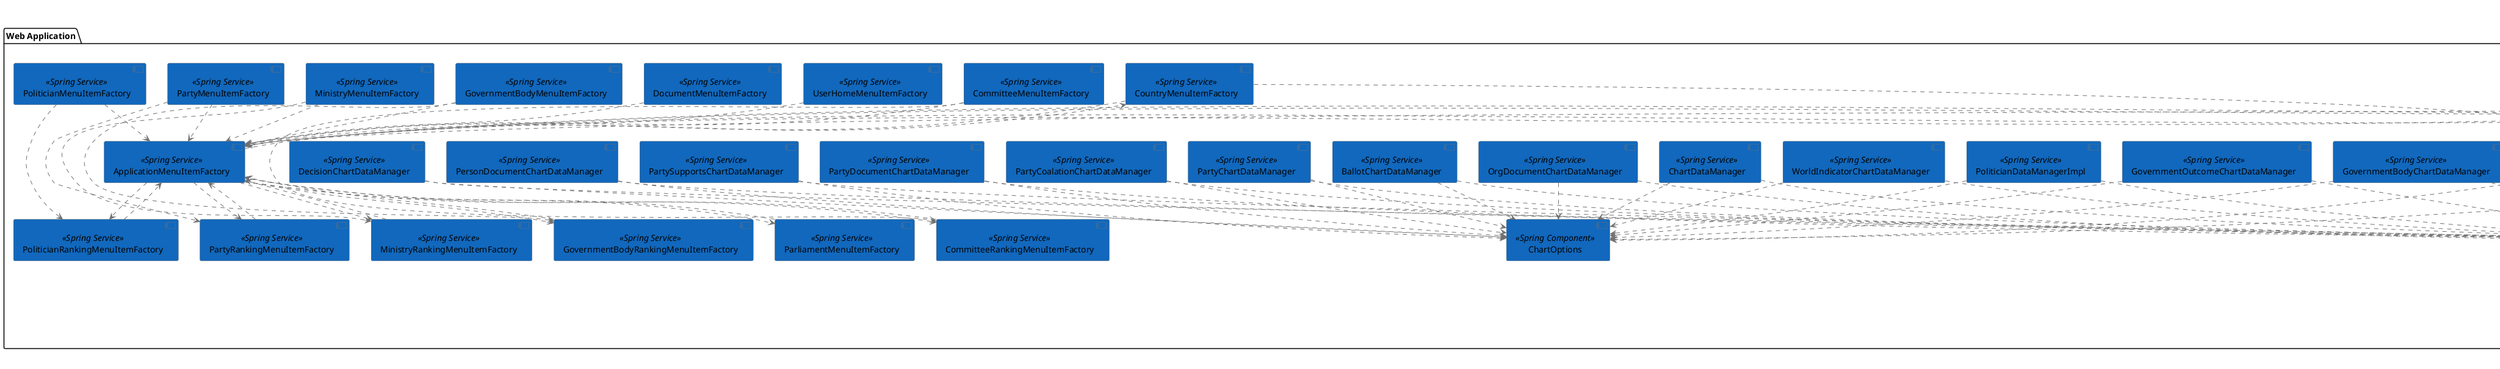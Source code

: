 @startuml(id="Web")
scale max 16384x16384
title Citizen Intelligence Agency System - Web Application - Components
caption "Web"

skinparam {
  shadowing false
  arrowColor #707070
  actorBorderColor #707070
  componentBorderColor #707070
  rectangleBorderColor #707070
  noteBackgroundColor #ffffff
  noteBorderColor #707070
}
package "Web Application" <<Container>> {
  component "AdminChartDataManager" <<Spring Service>> as 52 #1168bd
  component "AgentContainer" <<Spring Component>> as 68 #1168bd
  component "ApplicationManager" <<Spring Service>> as 51 #1168bd
  component "ApplicationMenuItemFactory" <<Spring Service>> as 25 #1168bd
  component "AuthenticationProvider" <<Spring Component>> as 62 #1168bd
  component "BallotChartDataManager" <<Spring Service>> as 37 #1168bd
  component "BallotMenuItemFactory" <<Spring Service>> as 16 #1168bd
  component "BootstrapDefaultConfig" <<Spring Component>> as 63 #1168bd
  component "ChartDataManager" <<Spring Service>> as 54 #1168bd
  component "ChartOptions" <<Spring Component>> as 69 #1168bd
  component "CommitteeDataSeriesFactory" <<Spring Service>> as 11 #1168bd
  component "CommitteeGhantChartManager" <<Spring Service>> as 29 #1168bd
  component "CommitteeMenuItemFactory" <<Spring Service>> as 24 #1168bd
  component "CommitteeRankingMenuItemFactory" <<Spring Service>> as 45 #1168bd
  component "ConfigurationManager" <<Spring Service>> as 53 #1168bd
  component "CountryMenuItemFactory" <<Spring Service>> as 42 #1168bd
  component "DecisionChartDataManager" <<Spring Service>> as 33 #1168bd
  component "DecisionDataFactory" <<Spring Service>> as 21 #1168bd
  component "DecisionFlowChartManager" <<Spring Service>> as 15 #1168bd
  component "DocumentChartDataManager" <<Spring Service>> as 34 #1168bd
  component "DocumentMenuItemFactory" <<Spring Service>> as 35 #1168bd
  component "FormFactory" <<Spring Service>> as 12 #1168bd
  component "GovernmentBodyChartDataManager" <<Spring Service>> as 43 #1168bd
  component "GovernmentBodyMenuItemFactory" <<Spring Service>> as 28 #1168bd
  component "GovernmentBodyRankingMenuItemFactory" <<Spring Service>> as 46 #1168bd
  component "GovernmentOutcomeChartDataManager" <<Spring Service>> as 30 #1168bd
  component "GridFactory" <<Spring Service>> as 20 #1168bd
  component "MainView" <<Spring Service>> as 44 #1168bd
  component "MainViewLoginPageModContentFactoryImpl" <<Spring Component>> as 65 #1168bd
  component "MainViewOverviewPageModContentFactoryImpl" <<Spring Component>> as 60 #1168bd
  component "MainViewPageVisitHistoryPageModContentFactoryImpl" <<Spring Component>> as 64 #1168bd
  component "MainViewRegisterPageModContentFactoryImpl" <<Spring Component>> as 67 #1168bd
  component "MinistryDataSeriesFactory" <<Spring Service>> as 47 #1168bd
  component "MinistryGhantChartManager" <<Spring Service>> as 56 #1168bd
  component "MinistryMenuItemFactory" <<Spring Service>> as 55 #1168bd
  component "MinistryRankingMenuItemFactory" <<Spring Service>> as 39 #1168bd
  component "OrgDocumentChartDataManager" <<Spring Service>> as 19 #1168bd
  component "PageActionEventHelper" <<Spring Service>> as 36 #1168bd
  component "PagingUtil" <<Spring Component>> as 59 #1168bd
  component "ParliamentMenuItemFactory" <<Spring Service>> as 26 #1168bd
  component "PartyChartDataManager" <<Spring Service>> as 10 #1168bd
  component "PartyCoalationChartDataManager" <<Spring Service>> as 41 #1168bd
  component "PartyDataSeriesFactory" <<Spring Service>> as 17 #1168bd
  component "PartyDocumentChartDataManager" <<Spring Service>> as 18 #1168bd
  component "PartyGhantChartManager" <<Spring Service>> as 27 #1168bd
  component "PartyMenuItemFactory" <<Spring Service>> as 23 #1168bd
  component "PartyRankingMenuItemFactory" <<Spring Service>> as 38 #1168bd
  component "PartySupportsChartDataManager" <<Spring Service>> as 13 #1168bd
  component "PersonDocumentChartDataManager" <<Spring Service>> as 49 #1168bd
  component "PoliticianDataManagerImpl" <<Spring Service>> as 48 #1168bd
  component "PoliticianGhantChartManager" <<Spring Service>> as 22 #1168bd
  component "PoliticianMenuItemFactory" <<Spring Service>> as 14 #1168bd
  component "PoliticianRankingMenuItemFactory" <<Spring Service>> as 58 #1168bd
  component "UserHomeMenuItemFactory" <<Spring Service>> as 31 #1168bd
  component "ViewDataDataContainerFactory" <<Spring Component>> as 61 #1168bd
  component "ViewRiksdagenCommitteeDataContainer" <<Spring Component>> as 66 #1168bd
  component "ViewRiksdagenVoteDataBallotPartySummaryChartDataManagerImpl" <<Spring Service>> as 50 #1168bd
  component "ViewRiksdagenVoteDataBallotPoliticianSummaryChartDataManagerImpl" <<Spring Service>> as 57 #1168bd
  component "ViewRiksdagenVoteDataBallotPoliticianSummaryDailyChartDataManagerImpl" <<Spring Service>> as 32 #1168bd
  component "WorldIndicatorChartDataManager" <<Spring Service>> as 40 #1168bd
}
52 .[#707070].> 51 
52 .[#707070].> 69 
51 .[#707070].> 68 
51 .[#707070].> 61 
25 .[#707070].> 45 
25 .[#707070].> 42 
25 .[#707070].> 46 
25 .[#707070].> 39 
25 .[#707070].> 26 
25 .[#707070].> 38 
25 .[#707070].> 58 
37 .[#707070].> 51 
37 .[#707070].> 69 
63 .[#707070].> 53 
54 .[#707070].> 51 
54 .[#707070].> 69 
11 .[#707070].> 51 
24 .[#707070].> 25 
24 .[#707070].> 45 
45 .[#707070].> 25 
42 .[#707070].> 51 
42 .[#707070].> 25 
33 .[#707070].> 51 
33 .[#707070].> 69 
21 .[#707070].> 51 
15 .[#707070].> 21 
34 .[#707070].> 51 
34 .[#707070].> 69 
35 .[#707070].> 25 
43 .[#707070].> 51 
43 .[#707070].> 69 
28 .[#707070].> 25 
28 .[#707070].> 46 
46 .[#707070].> 25 
30 .[#707070].> 51 
30 .[#707070].> 69 
44 .[#707070].> 51 
44 .[#707070].> 25 
65 .[#707070].> 52 
65 .[#707070].> 51 
65 .[#707070].> 25 
65 .[#707070].> 12 
65 .[#707070].> 20 
65 .[#707070].> 36 
60 .[#707070].> 52 
60 .[#707070].> 51 
60 .[#707070].> 25 
60 .[#707070].> 12 
60 .[#707070].> 20 
60 .[#707070].> 36 
44 .[#707070].> 36 
64 .[#707070].> 52 
64 .[#707070].> 51 
64 .[#707070].> 25 
64 .[#707070].> 12 
64 .[#707070].> 20 
64 .[#707070].> 36 
67 .[#707070].> 52 
67 .[#707070].> 51 
67 .[#707070].> 25 
67 .[#707070].> 12 
67 .[#707070].> 20 
67 .[#707070].> 36 
47 .[#707070].> 51 
55 .[#707070].> 25 
55 .[#707070].> 39 
39 .[#707070].> 25 
19 .[#707070].> 51 
19 .[#707070].> 69 
36 .[#707070].> 51 
26 .[#707070].> 25 
10 .[#707070].> 51 
10 .[#707070].> 69 
41 .[#707070].> 51 
41 .[#707070].> 69 
17 .[#707070].> 51 
18 .[#707070].> 51 
18 .[#707070].> 69 
23 .[#707070].> 25 
23 .[#707070].> 38 
38 .[#707070].> 25 
13 .[#707070].> 51 
13 .[#707070].> 69 
49 .[#707070].> 51 
49 .[#707070].> 69 
48 .[#707070].> 51 
48 .[#707070].> 69 
14 .[#707070].> 25 
14 .[#707070].> 58 
58 .[#707070].> 25 
31 .[#707070].> 25 
50 .[#707070].> 51 
57 .[#707070].> 51 
32 .[#707070].> 51 
40 .[#707070].> 51 
40 .[#707070].> 69 
@enduml